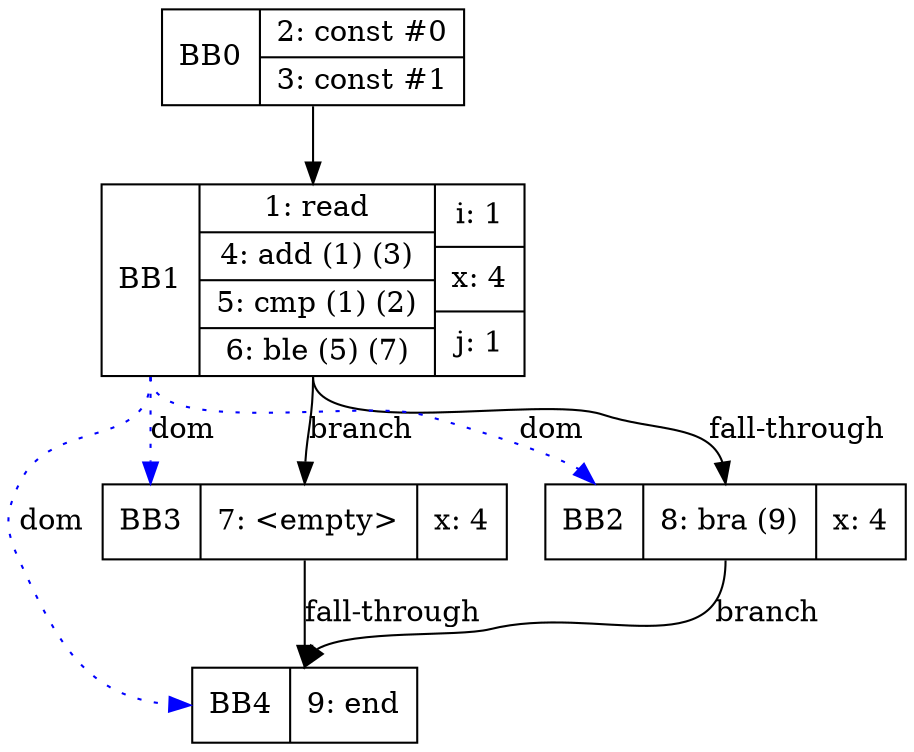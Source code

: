 digraph G {
bb0 [shape=record, label="<b>BB0 | {2: const #0|3: const #1}"];
bb1 [shape=record, label="<b>BB1 | {1: read|4: add (1) (3)|5: cmp (1) (2)|6: ble (5) (7)}| {i: 1 | x: 4 | j: 1}"];
bb2 [shape=record, label="<b>BB2 | {8: bra (9)}| {x: 4}"];
bb3 [shape=record, label="<b>BB3 | {7: \<empty\>}| {x: 4}"];
bb4 [shape=record, label="<b>BB4 | {9: end}"];
bb0:s -> bb1:n ;
bb1:s -> bb2:n [label="fall-through"];
bb1:s -> bb3:n [label="branch"];
bb2:s -> bb4:n [label="branch"];
bb3:s -> bb4:n [label="fall-through"];
bb1:b -> bb2:b [color=blue, style=dotted, label="dom"];
bb1:b -> bb3:b [color=blue, style=dotted, label="dom"];
bb1:b -> bb4:b [color=blue, style=dotted, label="dom"];
}